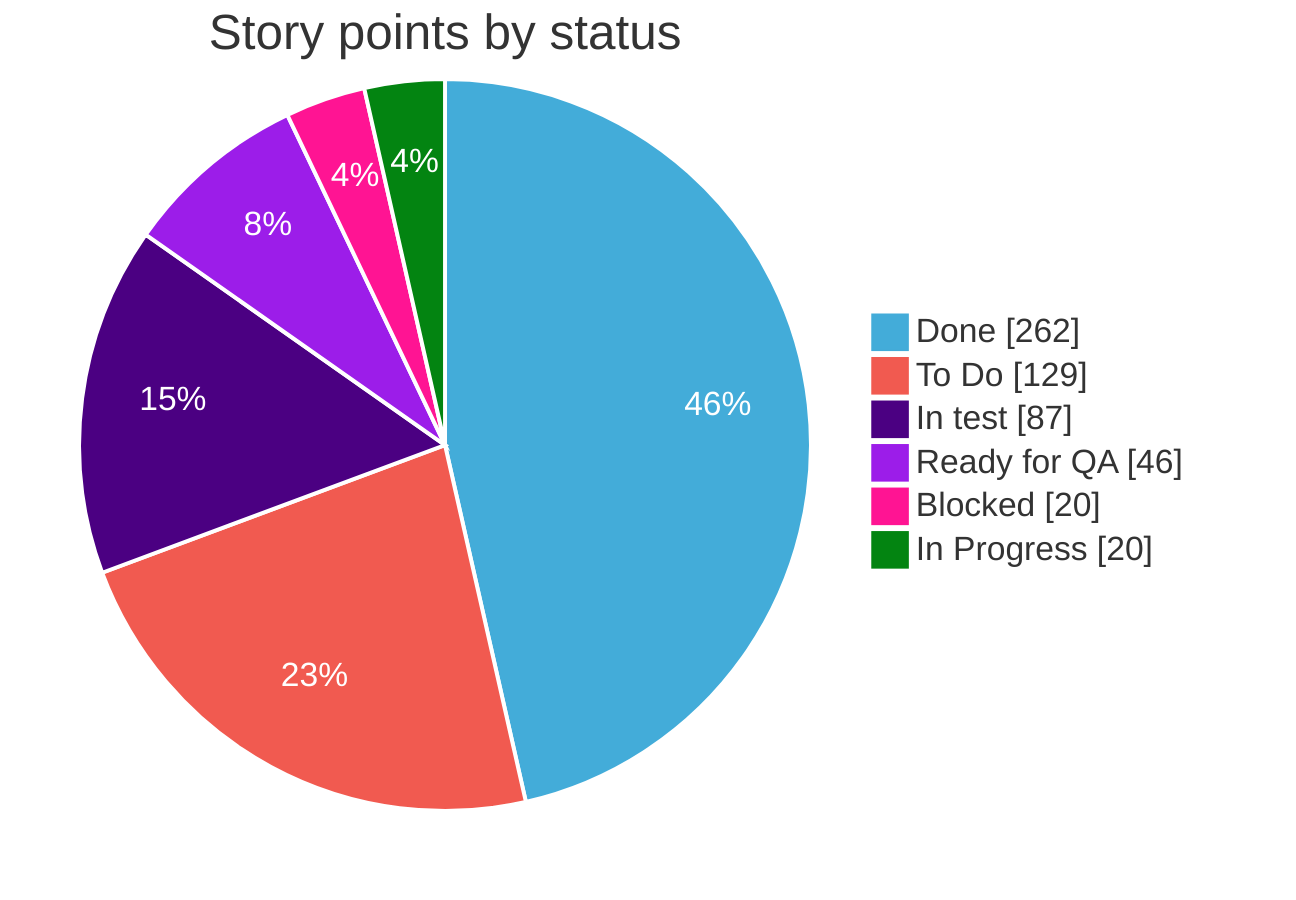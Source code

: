 %%{init: {'theme': 'base', 'themeVariables': {"pieStrokeColor":"white","pieOuterStrokeColor":"white","pieSectionTextColor":"white","pieOpacity":1,"pie1":"#43acd9","pie2":"#f15a50","pie3":"#4b0082","pie4":"#9c1de9","pie5":"#ff1493","pie6":"#038411"}}}%%
pie showData title Story points by status
  "Done": 262
  "To Do": 129
  "In test": 87
  "Ready for QA": 46
  "Blocked": 20
  "In Progress": 20